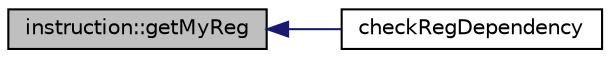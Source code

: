 digraph G
{
  edge [fontname="Helvetica",fontsize="10",labelfontname="Helvetica",labelfontsize="10"];
  node [fontname="Helvetica",fontsize="10",shape=record];
  rankdir=LR;
  Node1 [label="instruction::getMyReg",height=0.2,width=0.4,color="black", fillcolor="grey75", style="filled" fontcolor="black"];
  Node1 -> Node2 [dir=back,color="midnightblue",fontsize="10",style="solid"];
  Node2 [label="checkRegDependency",height=0.2,width=0.4,color="black", fillcolor="white", style="filled",URL="$bkEnd_8cpp.html#ad5f095c0a96cd9bf9981cb1851e09e56"];
}
